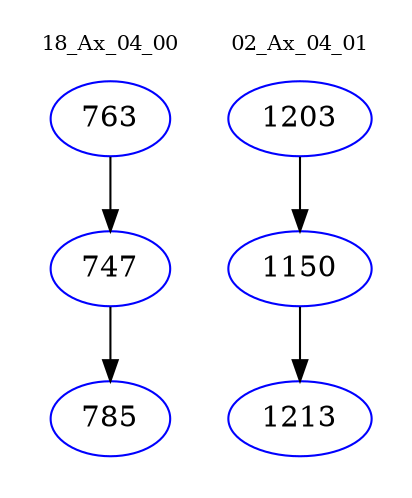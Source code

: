 digraph{
subgraph cluster_0 {
color = white
label = "18_Ax_04_00";
fontsize=10;
T0_763 [label="763", color="blue"]
T0_763 -> T0_747 [color="black"]
T0_747 [label="747", color="blue"]
T0_747 -> T0_785 [color="black"]
T0_785 [label="785", color="blue"]
}
subgraph cluster_1 {
color = white
label = "02_Ax_04_01";
fontsize=10;
T1_1203 [label="1203", color="blue"]
T1_1203 -> T1_1150 [color="black"]
T1_1150 [label="1150", color="blue"]
T1_1150 -> T1_1213 [color="black"]
T1_1213 [label="1213", color="blue"]
}
}
